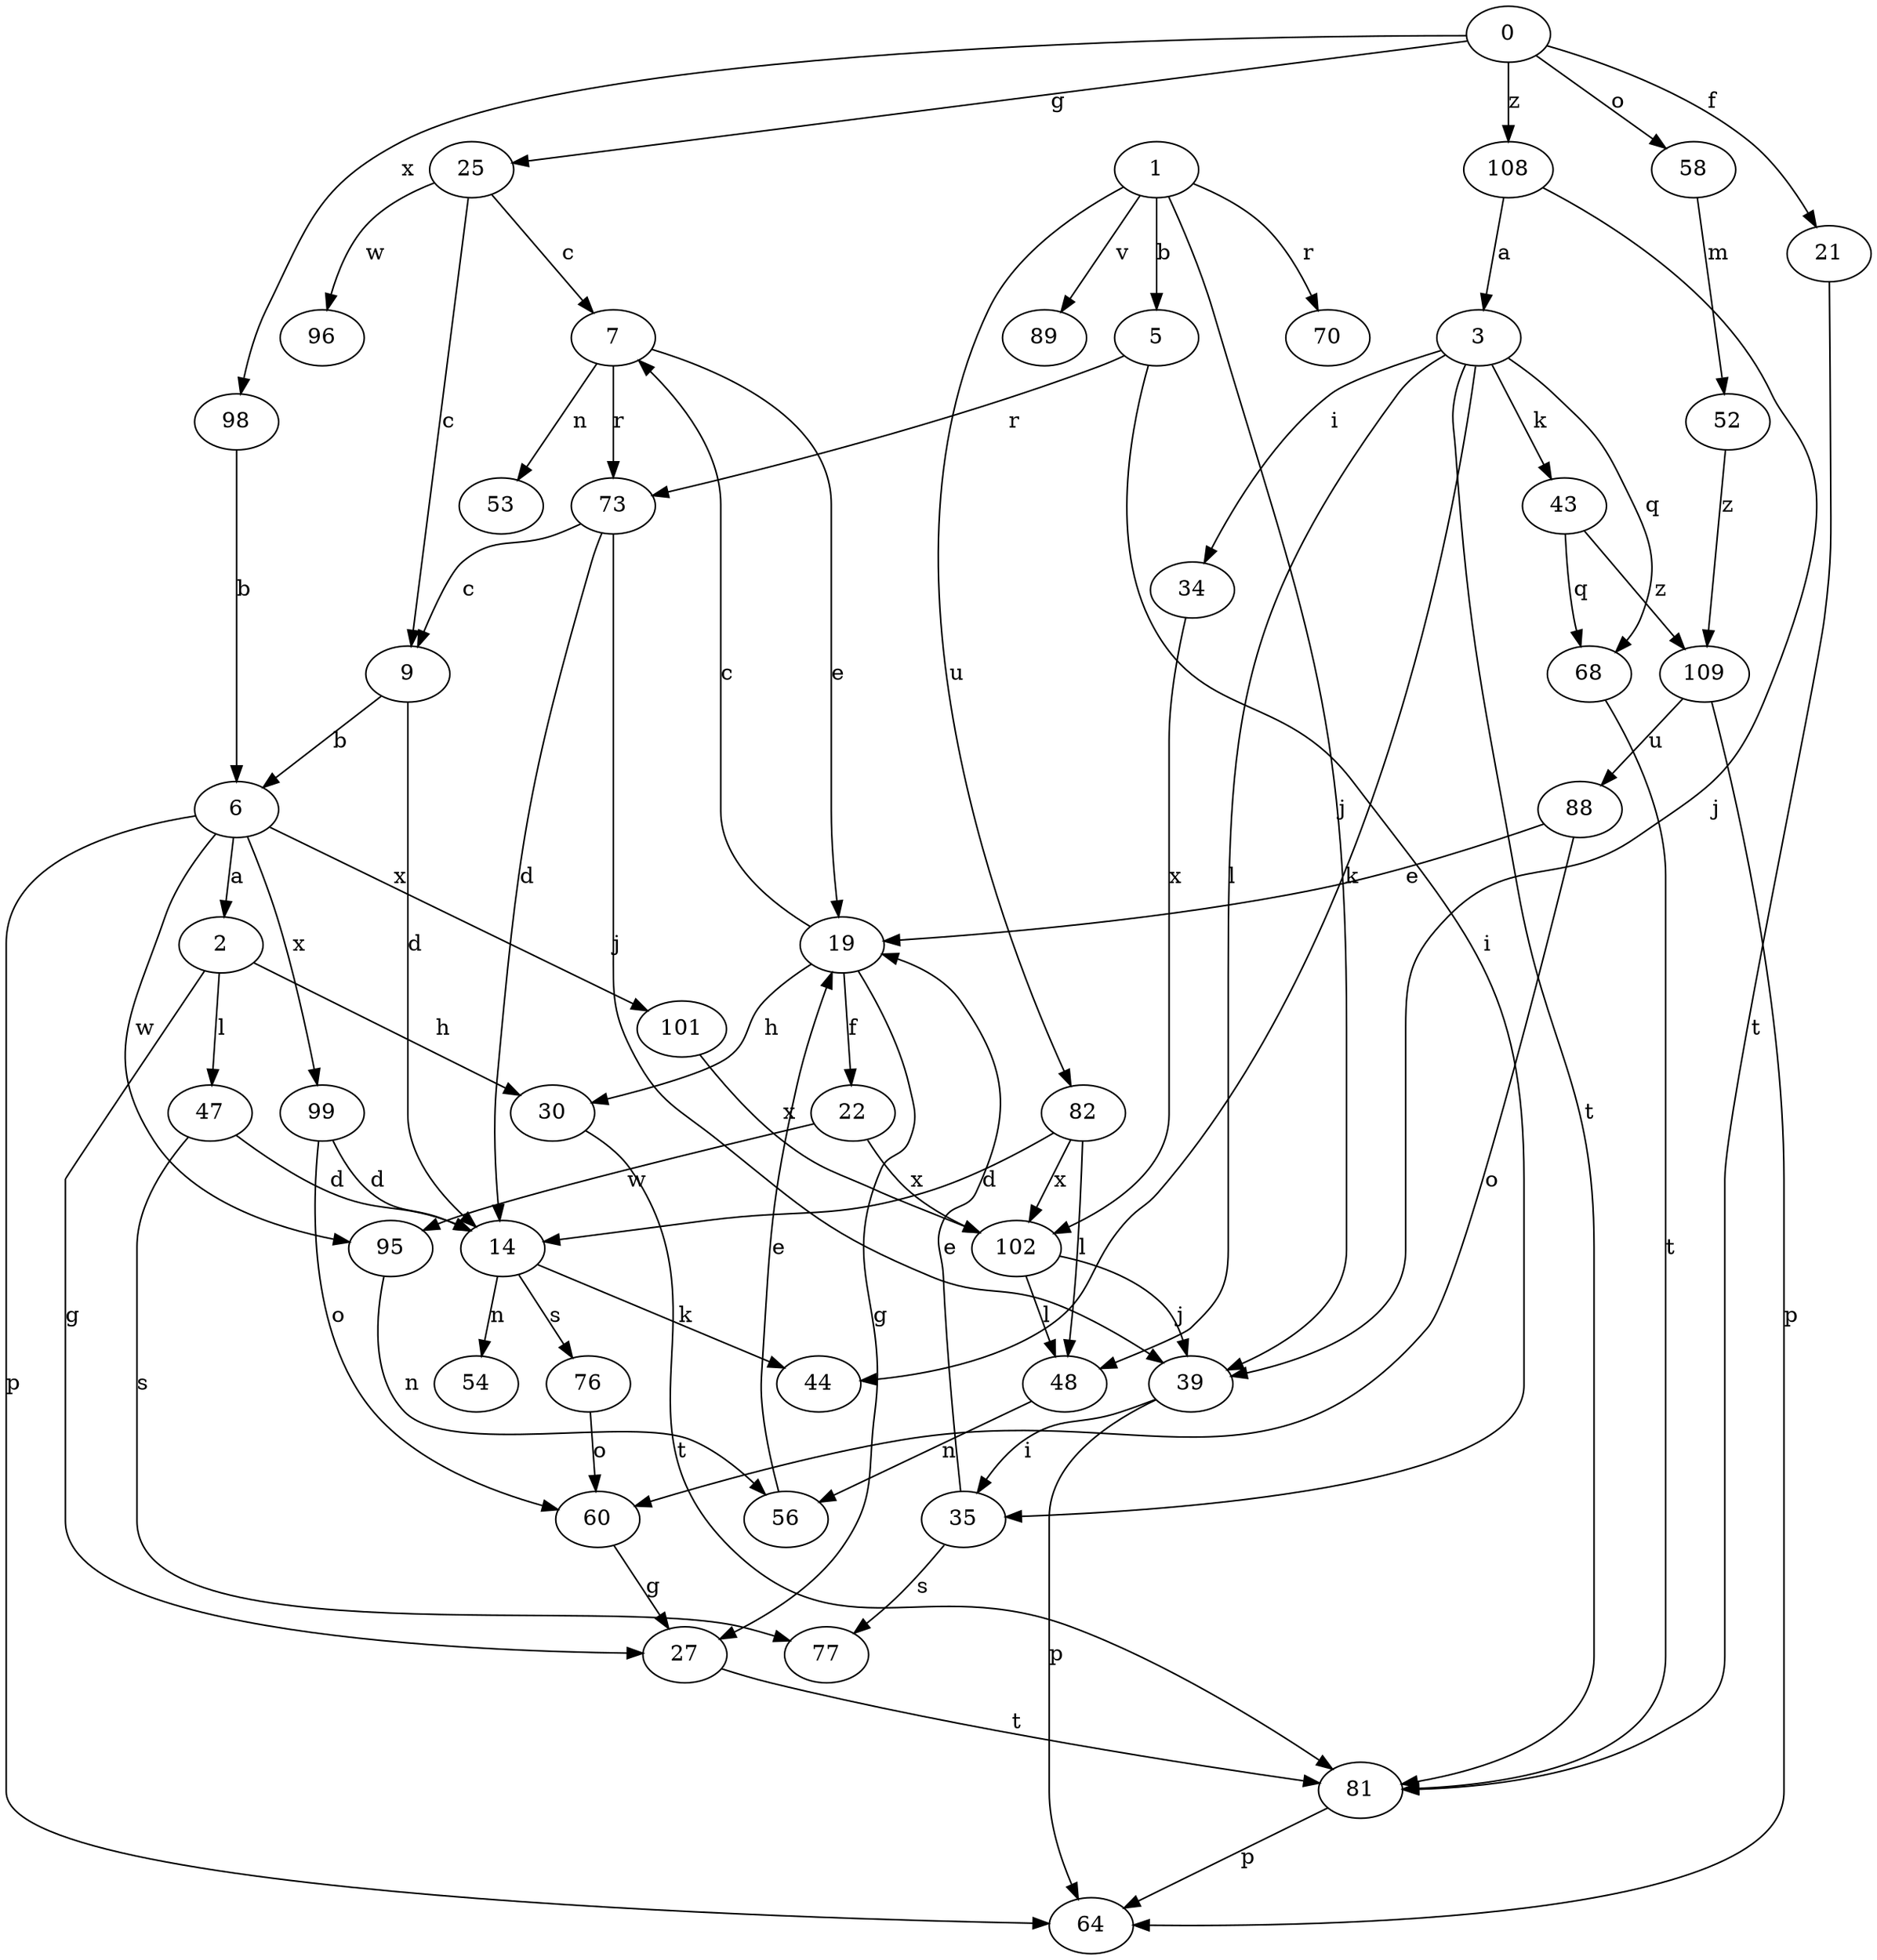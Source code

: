 strict digraph  {
0;
1;
2;
3;
5;
6;
7;
9;
14;
19;
21;
22;
25;
27;
30;
34;
35;
39;
43;
44;
47;
48;
52;
53;
54;
56;
58;
60;
64;
68;
70;
73;
76;
77;
81;
82;
88;
89;
95;
96;
98;
99;
101;
102;
108;
109;
0 -> 21  [label=f];
0 -> 25  [label=g];
0 -> 58  [label=o];
0 -> 98  [label=x];
0 -> 108  [label=z];
1 -> 5  [label=b];
1 -> 39  [label=j];
1 -> 70  [label=r];
1 -> 82  [label=u];
1 -> 89  [label=v];
2 -> 27  [label=g];
2 -> 30  [label=h];
2 -> 47  [label=l];
3 -> 34  [label=i];
3 -> 43  [label=k];
3 -> 44  [label=k];
3 -> 48  [label=l];
3 -> 68  [label=q];
3 -> 81  [label=t];
5 -> 35  [label=i];
5 -> 73  [label=r];
6 -> 2  [label=a];
6 -> 64  [label=p];
6 -> 95  [label=w];
6 -> 99  [label=x];
6 -> 101  [label=x];
7 -> 19  [label=e];
7 -> 53  [label=n];
7 -> 73  [label=r];
9 -> 6  [label=b];
9 -> 14  [label=d];
14 -> 44  [label=k];
14 -> 54  [label=n];
14 -> 76  [label=s];
19 -> 7  [label=c];
19 -> 22  [label=f];
19 -> 27  [label=g];
19 -> 30  [label=h];
21 -> 81  [label=t];
22 -> 95  [label=w];
22 -> 102  [label=x];
25 -> 7  [label=c];
25 -> 9  [label=c];
25 -> 96  [label=w];
27 -> 81  [label=t];
30 -> 81  [label=t];
34 -> 102  [label=x];
35 -> 19  [label=e];
35 -> 77  [label=s];
39 -> 35  [label=i];
39 -> 64  [label=p];
43 -> 68  [label=q];
43 -> 109  [label=z];
47 -> 14  [label=d];
47 -> 77  [label=s];
48 -> 56  [label=n];
52 -> 109  [label=z];
56 -> 19  [label=e];
58 -> 52  [label=m];
60 -> 27  [label=g];
68 -> 81  [label=t];
73 -> 9  [label=c];
73 -> 14  [label=d];
73 -> 39  [label=j];
76 -> 60  [label=o];
81 -> 64  [label=p];
82 -> 14  [label=d];
82 -> 48  [label=l];
82 -> 102  [label=x];
88 -> 19  [label=e];
88 -> 60  [label=o];
95 -> 56  [label=n];
98 -> 6  [label=b];
99 -> 14  [label=d];
99 -> 60  [label=o];
101 -> 102  [label=x];
102 -> 39  [label=j];
102 -> 48  [label=l];
108 -> 3  [label=a];
108 -> 39  [label=j];
109 -> 64  [label=p];
109 -> 88  [label=u];
}
